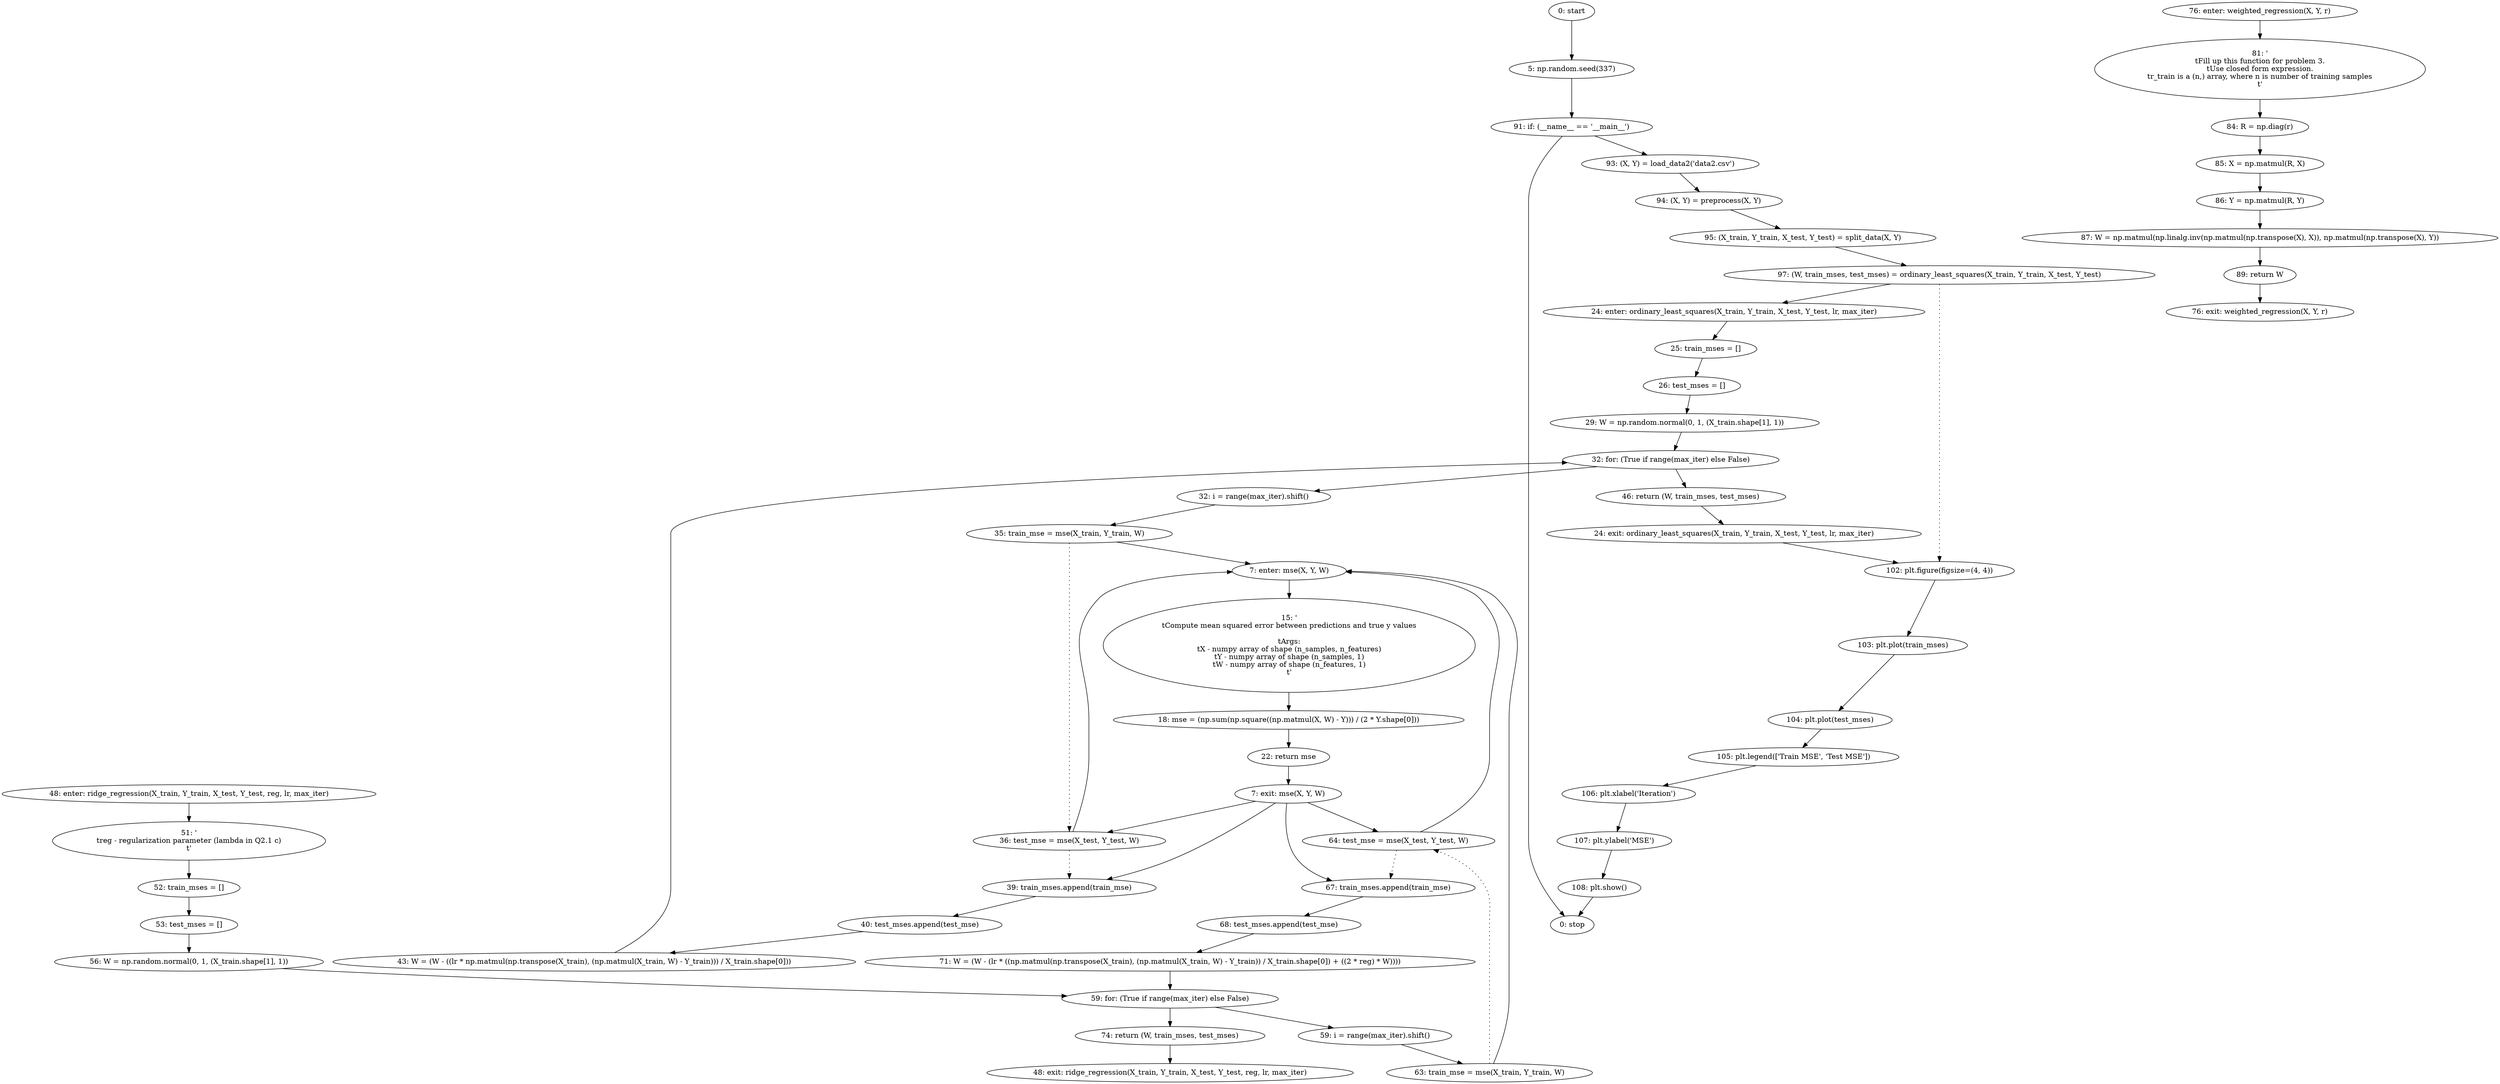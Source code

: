 strict digraph "" {
	node [label="\N"];
	0	 [label="0: start"];
	1	 [label="5: np.random.seed(337)"];
	0 -> 1;
	42	 [label="91: if: (__name__ == '__main__')"];
	1 -> 42;
	43	 [label="93: (X, Y) = load_data2('data2.csv')"];
	42 -> 43;
	54	 [label="0: stop"];
	42 -> 54;
	2	 [label="7: enter: mse(X, Y, W)"];
	4	 [label="15: '\n\tCompute mean squared error between predictions and true y values\n\n\tArgs:\n\tX - numpy array of shape (n_samples, n_features)\n\tY \
- numpy array of shape (n_samples, 1)\n\tW - numpy array of shape (n_features, 1)\n\t'"];
	2 -> 4;
	5	 [label="18: mse = (np.sum(np.square((np.matmul(X, W) - Y))) / (2 * Y.shape[0]))"];
	4 -> 5;
	14	 [label="35: train_mse = mse(X_train, Y_train, W)"];
	14 -> 2;
	15	 [label="36: test_mse = mse(X_test, Y_test, W)"];
	14 -> 15	 [style=dotted,
		weight=100];
	15 -> 2;
	16	 [label="39: train_mses.append(train_mse)"];
	15 -> 16	 [style=dotted,
		weight=100];
	17	 [label="40: test_mses.append(test_mse)"];
	16 -> 17;
	28	 [label="63: train_mse = mse(X_train, Y_train, W)"];
	28 -> 2;
	29	 [label="64: test_mse = mse(X_test, Y_test, W)"];
	28 -> 29	 [style=dotted,
		weight=100];
	29 -> 2;
	30	 [label="67: train_mses.append(train_mse)"];
	29 -> 30	 [style=dotted,
		weight=100];
	31	 [label="68: test_mses.append(test_mse)"];
	30 -> 31;
	3	 [label="7: exit: mse(X, Y, W)"];
	3 -> 15;
	3 -> 16;
	3 -> 29;
	3 -> 30;
	6	 [label="22: return mse"];
	6 -> 3;
	5 -> 6;
	7	 [label="24: enter: ordinary_least_squares(X_train, Y_train, X_test, Y_test, lr, max_iter)"];
	9	 [label="25: train_mses = []"];
	7 -> 9;
	10	 [label="26: test_mses = []"];
	9 -> 10;
	46	 [label="97: (W, train_mses, test_mses) = ordinary_least_squares(X_train, Y_train, X_test, Y_test)"];
	46 -> 7;
	47	 [label="102: plt.figure(figsize=(4, 4))"];
	46 -> 47	 [style=dotted,
		weight=100];
	48	 [label="103: plt.plot(train_mses)"];
	47 -> 48;
	8	 [label="24: exit: ordinary_least_squares(X_train, Y_train, X_test, Y_test, lr, max_iter)"];
	8 -> 47;
	19	 [label="46: return (W, train_mses, test_mses)"];
	19 -> 8;
	11	 [label="29: W = np.random.normal(0, 1, (X_train.shape[1], 1))"];
	10 -> 11;
	12	 [label="32: for: (True if range(max_iter) else False)"];
	11 -> 12;
	12 -> 19;
	13	 [label="32: i = range(max_iter).shift()"];
	12 -> 13;
	13 -> 14;
	18	 [label="43: W = (W - ((lr * np.matmul(np.transpose(X_train), (np.matmul(X_train, W) - Y_train))) / X_train.shape[0]))"];
	18 -> 12;
	17 -> 18;
	20	 [label="48: enter: ridge_regression(X_train, Y_train, X_test, Y_test, reg, lr, max_iter)"];
	22	 [label="51: '\n\treg - regularization parameter (lambda in Q2.1 c)\n\t'"];
	20 -> 22;
	23	 [label="52: train_mses = []"];
	22 -> 23;
	21	 [label="48: exit: ridge_regression(X_train, Y_train, X_test, Y_test, reg, lr, max_iter)"];
	33	 [label="74: return (W, train_mses, test_mses)"];
	33 -> 21;
	24	 [label="53: test_mses = []"];
	23 -> 24;
	25	 [label="56: W = np.random.normal(0, 1, (X_train.shape[1], 1))"];
	24 -> 25;
	26	 [label="59: for: (True if range(max_iter) else False)"];
	25 -> 26;
	26 -> 33;
	27	 [label="59: i = range(max_iter).shift()"];
	26 -> 27;
	27 -> 28;
	32	 [label="71: W = (W - (lr * ((np.matmul(np.transpose(X_train), (np.matmul(X_train, W) - Y_train)) / X_train.shape[0]) + ((2 * reg) * W))))"];
	32 -> 26;
	31 -> 32;
	34	 [label="76: enter: weighted_regression(X, Y, r)"];
	36	 [label="81: '\n\tFill up this function for problem 3.\n\tUse closed form expression.\n\tr_train is a (n,) array, where n is number of training \
samples\n\t'"];
	34 -> 36;
	37	 [label="84: R = np.diag(r)"];
	36 -> 37;
	35	 [label="76: exit: weighted_regression(X, Y, r)"];
	41	 [label="89: return W"];
	41 -> 35;
	38	 [label="85: X = np.matmul(R, X)"];
	37 -> 38;
	39	 [label="86: Y = np.matmul(R, Y)"];
	38 -> 39;
	40	 [label="87: W = np.matmul(np.linalg.inv(np.matmul(np.transpose(X), X)), np.matmul(np.transpose(X), Y))"];
	39 -> 40;
	40 -> 41;
	44	 [label="94: (X, Y) = preprocess(X, Y)"];
	43 -> 44;
	45	 [label="95: (X_train, Y_train, X_test, Y_test) = split_data(X, Y)"];
	44 -> 45;
	45 -> 46;
	49	 [label="104: plt.plot(test_mses)"];
	48 -> 49;
	50	 [label="105: plt.legend(['Train MSE', 'Test MSE'])"];
	49 -> 50;
	51	 [label="106: plt.xlabel('Iteration')"];
	50 -> 51;
	52	 [label="107: plt.ylabel('MSE')"];
	51 -> 52;
	53	 [label="108: plt.show()"];
	52 -> 53;
	53 -> 54;
}

